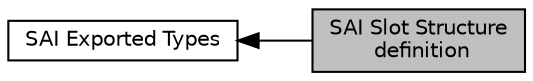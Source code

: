 digraph "SAI Slot Structure definition"
{
  edge [fontname="Helvetica",fontsize="10",labelfontname="Helvetica",labelfontsize="10"];
  node [fontname="Helvetica",fontsize="10",shape=record];
  rankdir=LR;
  Node0 [label="SAI Slot Structure\l definition",height=0.2,width=0.4,color="black", fillcolor="grey75", style="filled", fontcolor="black"];
  Node1 [label="SAI Exported Types",height=0.2,width=0.4,color="black", fillcolor="white", style="filled",URL="$group___s_a_i___exported___types.html"];
  Node1->Node0 [shape=plaintext, dir="back", style="solid"];
}
